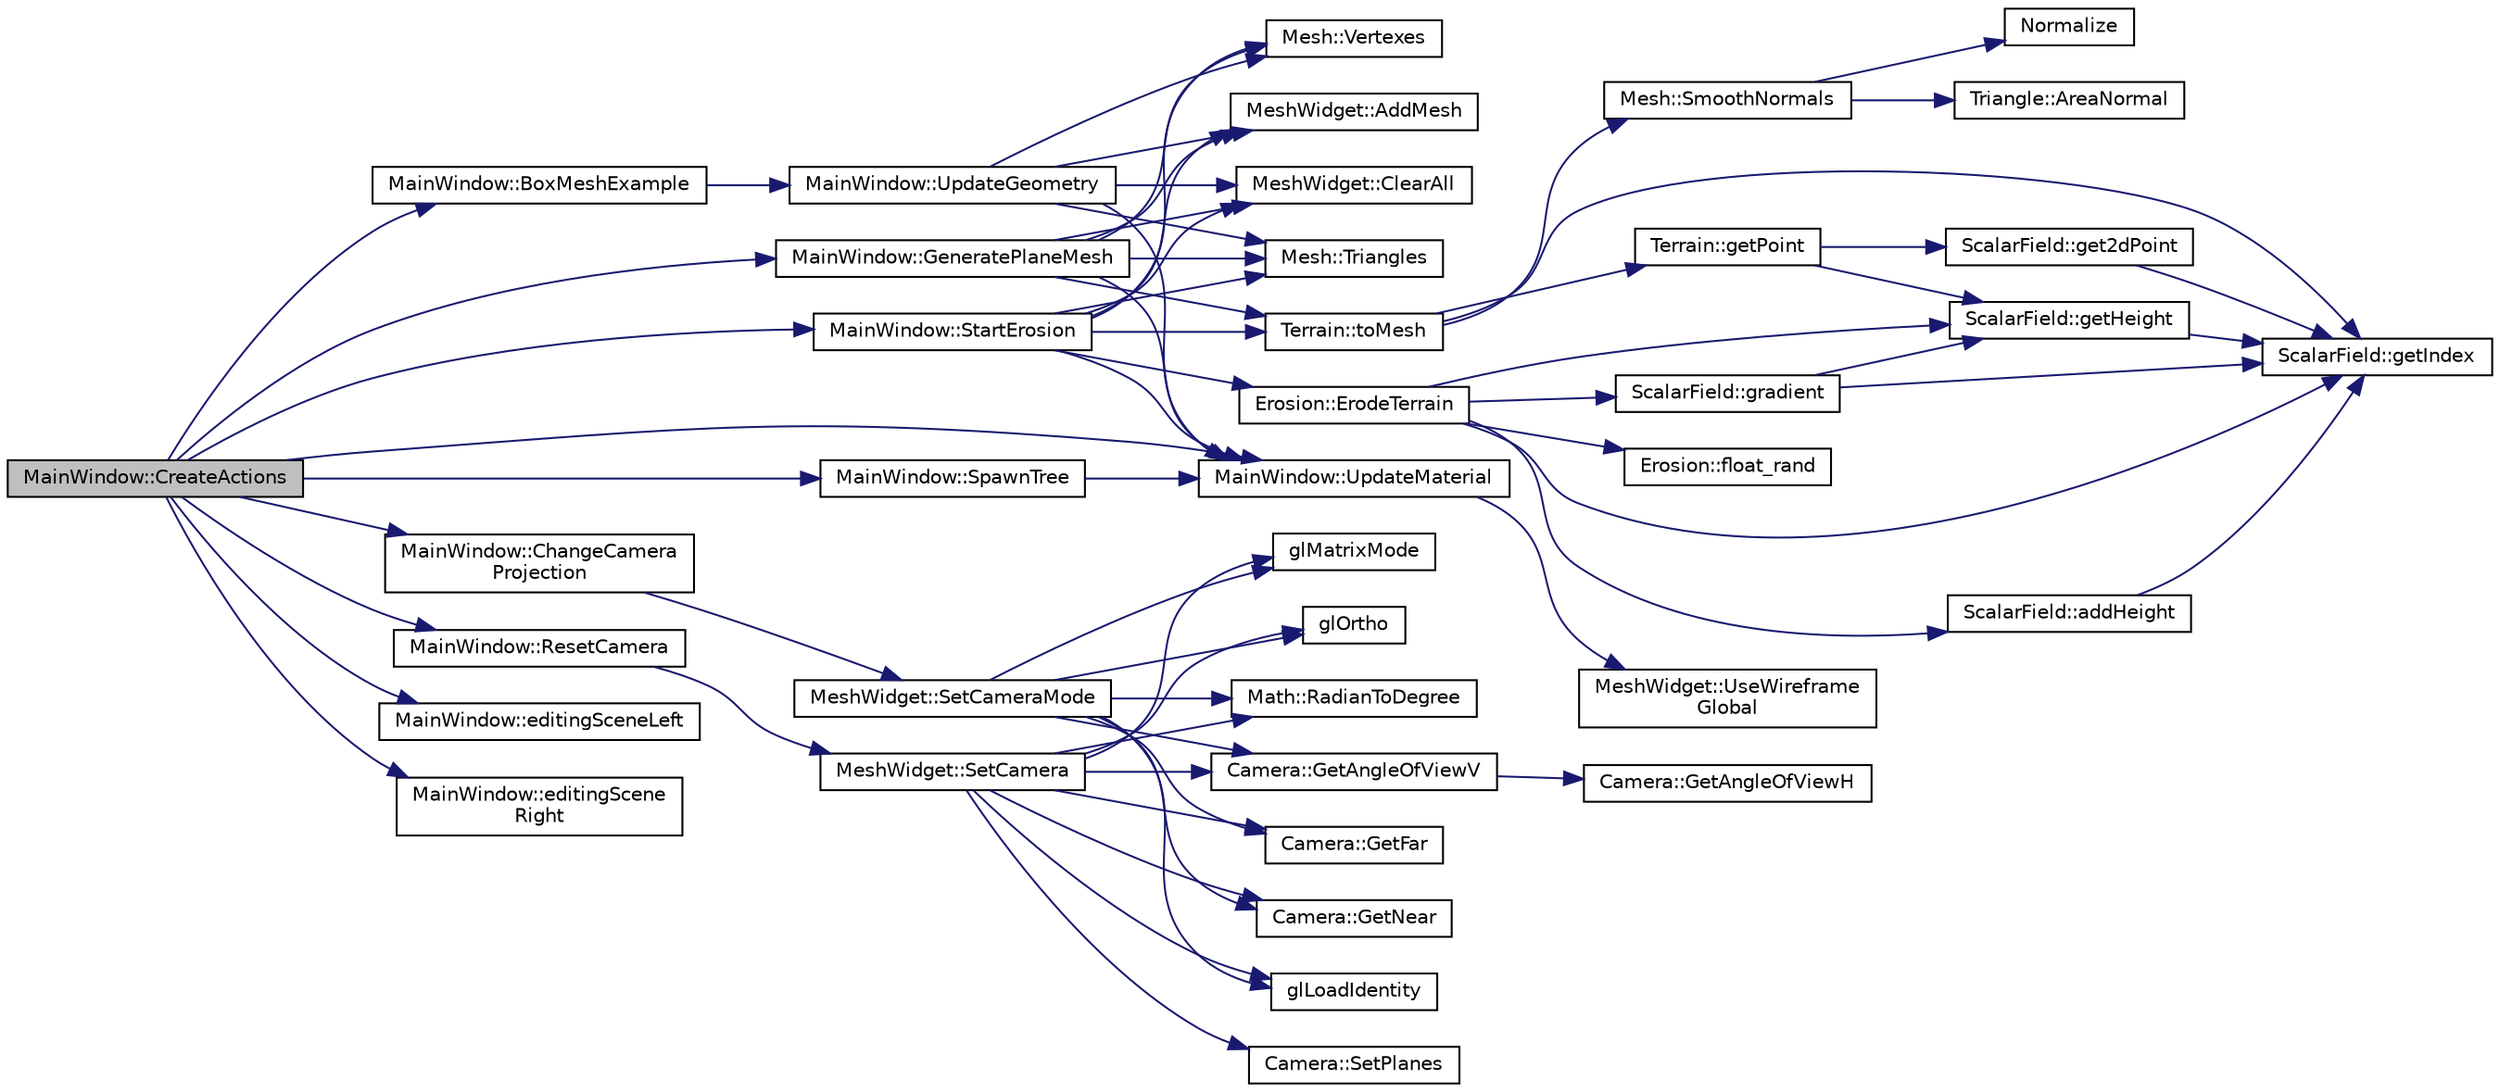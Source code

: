 digraph "MainWindow::CreateActions"
{
 // LATEX_PDF_SIZE
  edge [fontname="Helvetica",fontsize="10",labelfontname="Helvetica",labelfontsize="10"];
  node [fontname="Helvetica",fontsize="10",shape=record];
  rankdir="LR";
  Node1 [label="MainWindow::CreateActions",height=0.2,width=0.4,color="black", fillcolor="grey75", style="filled", fontcolor="black",tooltip=" "];
  Node1 -> Node2 [color="midnightblue",fontsize="10",style="solid",fontname="Helvetica"];
  Node2 [label="MainWindow::BoxMeshExample",height=0.2,width=0.4,color="black", fillcolor="white", style="filled",URL="$class_main_window.html#afd2e7e0264b34ac569661c4c1413b80f",tooltip=" "];
  Node2 -> Node3 [color="midnightblue",fontsize="10",style="solid",fontname="Helvetica"];
  Node3 [label="MainWindow::UpdateGeometry",height=0.2,width=0.4,color="black", fillcolor="white", style="filled",URL="$class_main_window.html#a83076530be71a508d882121ae970063f",tooltip=" "];
  Node3 -> Node4 [color="midnightblue",fontsize="10",style="solid",fontname="Helvetica"];
  Node4 [label="MeshWidget::AddMesh",height=0.2,width=0.4,color="black", fillcolor="white", style="filled",URL="$class_mesh_widget.html#a25e2ac4f7c5150af5913c3494edbdbc6",tooltip="Add a new mesh in the scene."];
  Node3 -> Node5 [color="midnightblue",fontsize="10",style="solid",fontname="Helvetica"];
  Node5 [label="MeshWidget::ClearAll",height=0.2,width=0.4,color="black", fillcolor="white", style="filled",URL="$class_mesh_widget.html#acb3d16bfcc6d4c8e0d888cec02bc9ba6",tooltip="Destroys all mesh objects in the scene."];
  Node3 -> Node6 [color="midnightblue",fontsize="10",style="solid",fontname="Helvetica"];
  Node6 [label="Mesh::Triangles",height=0.2,width=0.4,color="black", fillcolor="white", style="filled",URL="$class_mesh.html#ab7f3f94add95384d89653968688ebb2f",tooltip="Get the number of triangles."];
  Node3 -> Node7 [color="midnightblue",fontsize="10",style="solid",fontname="Helvetica"];
  Node7 [label="MainWindow::UpdateMaterial",height=0.2,width=0.4,color="black", fillcolor="white", style="filled",URL="$class_main_window.html#a4c2cc405cef743090b55975f37eeceae",tooltip=" "];
  Node7 -> Node8 [color="midnightblue",fontsize="10",style="solid",fontname="Helvetica"];
  Node8 [label="MeshWidget::UseWireframe\lGlobal",height=0.2,width=0.4,color="black", fillcolor="white", style="filled",URL="$class_mesh_widget.html#a51cd81908cbc6e3b58b72236009ee563",tooltip="Changes the wireframe render flag for all meshes."];
  Node3 -> Node9 [color="midnightblue",fontsize="10",style="solid",fontname="Helvetica"];
  Node9 [label="Mesh::Vertexes",height=0.2,width=0.4,color="black", fillcolor="white", style="filled",URL="$class_mesh.html#a95961b24205dcbee0a32c2e63626a043",tooltip="Get the number of vertices in the geometry."];
  Node1 -> Node10 [color="midnightblue",fontsize="10",style="solid",fontname="Helvetica"];
  Node10 [label="MainWindow::ChangeCamera\lProjection",height=0.2,width=0.4,color="black", fillcolor="white", style="filled",URL="$class_main_window.html#a2dab4cfb073d2b8a4e08cf5ca399244c",tooltip=" "];
  Node10 -> Node11 [color="midnightblue",fontsize="10",style="solid",fontname="Helvetica"];
  Node11 [label="MeshWidget::SetCameraMode",height=0.2,width=0.4,color="black", fillcolor="white", style="filled",URL="$class_mesh_widget.html#aee199457b27af2efbe3db0e552c1649a",tooltip="Set the camera mode (perspective or orthographic)."];
  Node11 -> Node12 [color="midnightblue",fontsize="10",style="solid",fontname="Helvetica"];
  Node12 [label="Camera::GetAngleOfViewV",height=0.2,width=0.4,color="black", fillcolor="white", style="filled",URL="$class_camera.html#a10e3b183465dd2c7b3d2220684b67389",tooltip="Returns the vertical angle of view."];
  Node12 -> Node13 [color="midnightblue",fontsize="10",style="solid",fontname="Helvetica"];
  Node13 [label="Camera::GetAngleOfViewH",height=0.2,width=0.4,color="black", fillcolor="white", style="filled",URL="$class_camera.html#a3fd16cdcc605617518f8dc50291ff0ab",tooltip="Returns the horizontal angle of view."];
  Node11 -> Node14 [color="midnightblue",fontsize="10",style="solid",fontname="Helvetica"];
  Node14 [label="Camera::GetFar",height=0.2,width=0.4,color="black", fillcolor="white", style="filled",URL="$class_camera.html#a683bba08362123673b442516c5019b6d",tooltip="Get the far distance."];
  Node11 -> Node15 [color="midnightblue",fontsize="10",style="solid",fontname="Helvetica"];
  Node15 [label="Camera::GetNear",height=0.2,width=0.4,color="black", fillcolor="white", style="filled",URL="$class_camera.html#a02dbeff88f9b733b2279fcac243c282c",tooltip="Get the near distance."];
  Node11 -> Node16 [color="midnightblue",fontsize="10",style="solid",fontname="Helvetica"];
  Node16 [label="glLoadIdentity",height=0.2,width=0.4,color="black", fillcolor="white", style="filled",URL="$_g_l_8h.html#ae4d8176aa24fe6d7afcad24d7e582bc6",tooltip=" "];
  Node11 -> Node17 [color="midnightblue",fontsize="10",style="solid",fontname="Helvetica"];
  Node17 [label="glMatrixMode",height=0.2,width=0.4,color="black", fillcolor="white", style="filled",URL="$_g_l_8h.html#abf278d4f613bc04bc94f8acea8f56f15",tooltip=" "];
  Node11 -> Node18 [color="midnightblue",fontsize="10",style="solid",fontname="Helvetica"];
  Node18 [label="glOrtho",height=0.2,width=0.4,color="black", fillcolor="white", style="filled",URL="$_g_l_8h.html#a4594f62a506347e3601bb057da595997",tooltip=" "];
  Node11 -> Node19 [color="midnightblue",fontsize="10",style="solid",fontname="Helvetica"];
  Node19 [label="Math::RadianToDegree",height=0.2,width=0.4,color="black", fillcolor="white", style="filled",URL="$class_math.html#adb7bf9d2b1cccf1bd33f0d8f46f37f70",tooltip="Convert radian to degrees."];
  Node1 -> Node20 [color="midnightblue",fontsize="10",style="solid",fontname="Helvetica"];
  Node20 [label="MainWindow::editingSceneLeft",height=0.2,width=0.4,color="black", fillcolor="white", style="filled",URL="$class_main_window.html#a172ea18a2a05ead1d20084e6d64f903f",tooltip=" "];
  Node1 -> Node21 [color="midnightblue",fontsize="10",style="solid",fontname="Helvetica"];
  Node21 [label="MainWindow::editingScene\lRight",height=0.2,width=0.4,color="black", fillcolor="white", style="filled",URL="$class_main_window.html#ac4a608002238c73622c6bc43cad3a47f",tooltip=" "];
  Node1 -> Node22 [color="midnightblue",fontsize="10",style="solid",fontname="Helvetica"];
  Node22 [label="MainWindow::GeneratePlaneMesh",height=0.2,width=0.4,color="black", fillcolor="white", style="filled",URL="$class_main_window.html#a1f1013567a6b45b341c6d5ba7de80b93",tooltip=" "];
  Node22 -> Node4 [color="midnightblue",fontsize="10",style="solid",fontname="Helvetica"];
  Node22 -> Node5 [color="midnightblue",fontsize="10",style="solid",fontname="Helvetica"];
  Node22 -> Node23 [color="midnightblue",fontsize="10",style="solid",fontname="Helvetica"];
  Node23 [label="Terrain::toMesh",height=0.2,width=0.4,color="black", fillcolor="white", style="filled",URL="$class_terrain.html#ae2c8483d3142a7cad048760653bdb3f6",tooltip=" "];
  Node23 -> Node24 [color="midnightblue",fontsize="10",style="solid",fontname="Helvetica"];
  Node24 [label="ScalarField::getIndex",height=0.2,width=0.4,color="black", fillcolor="white", style="filled",URL="$class_scalar_field.html#a3cf872fb00961a510376e953fe9e273a",tooltip=" "];
  Node23 -> Node25 [color="midnightblue",fontsize="10",style="solid",fontname="Helvetica"];
  Node25 [label="Terrain::getPoint",height=0.2,width=0.4,color="black", fillcolor="white", style="filled",URL="$class_terrain.html#ae3342d7ca241f0476f23c0d836f99211",tooltip=" "];
  Node25 -> Node26 [color="midnightblue",fontsize="10",style="solid",fontname="Helvetica"];
  Node26 [label="ScalarField::get2dPoint",height=0.2,width=0.4,color="black", fillcolor="white", style="filled",URL="$class_scalar_field.html#a1105da27af301dfbb9d54ce9a3c650cb",tooltip=" "];
  Node26 -> Node24 [color="midnightblue",fontsize="10",style="solid",fontname="Helvetica"];
  Node25 -> Node27 [color="midnightblue",fontsize="10",style="solid",fontname="Helvetica"];
  Node27 [label="ScalarField::getHeight",height=0.2,width=0.4,color="black", fillcolor="white", style="filled",URL="$class_scalar_field.html#a496c6dbf5b28cdfdfea2f341d52ad171",tooltip=" "];
  Node27 -> Node24 [color="midnightblue",fontsize="10",style="solid",fontname="Helvetica"];
  Node23 -> Node28 [color="midnightblue",fontsize="10",style="solid",fontname="Helvetica"];
  Node28 [label="Mesh::SmoothNormals",height=0.2,width=0.4,color="black", fillcolor="white", style="filled",URL="$class_mesh.html#a45ebd6b75547376beda88a9044115c38",tooltip="Smooth the normals of the mesh."];
  Node28 -> Node29 [color="midnightblue",fontsize="10",style="solid",fontname="Helvetica"];
  Node29 [label="Triangle::AreaNormal",height=0.2,width=0.4,color="black", fillcolor="white", style="filled",URL="$class_triangle.html#a557f329864e28fa75964f2a6d308fb03",tooltip="Compute the normal vector of the triangle, and scale the normal using its area."];
  Node28 -> Node30 [color="midnightblue",fontsize="10",style="solid",fontname="Helvetica"];
  Node30 [label="Normalize",height=0.2,width=0.4,color="black", fillcolor="white", style="filled",URL="$evector_8cpp.html#a08e0df2df7e0b436e2793e4dc1204f2c",tooltip="Normalize a vector, computing the inverse of its norm and scaling the components."];
  Node22 -> Node6 [color="midnightblue",fontsize="10",style="solid",fontname="Helvetica"];
  Node22 -> Node7 [color="midnightblue",fontsize="10",style="solid",fontname="Helvetica"];
  Node22 -> Node9 [color="midnightblue",fontsize="10",style="solid",fontname="Helvetica"];
  Node1 -> Node31 [color="midnightblue",fontsize="10",style="solid",fontname="Helvetica"];
  Node31 [label="MainWindow::ResetCamera",height=0.2,width=0.4,color="black", fillcolor="white", style="filled",URL="$class_main_window.html#adcb5ac68978bf204fbf1610ae6347eae",tooltip=" "];
  Node31 -> Node32 [color="midnightblue",fontsize="10",style="solid",fontname="Helvetica"];
  Node32 [label="MeshWidget::SetCamera",height=0.2,width=0.4,color="black", fillcolor="white", style="filled",URL="$class_mesh_widget.html#a069a5373e7200ca6aa0a036b0a5b2a37",tooltip="Set the camera for the widget."];
  Node32 -> Node12 [color="midnightblue",fontsize="10",style="solid",fontname="Helvetica"];
  Node32 -> Node14 [color="midnightblue",fontsize="10",style="solid",fontname="Helvetica"];
  Node32 -> Node15 [color="midnightblue",fontsize="10",style="solid",fontname="Helvetica"];
  Node32 -> Node16 [color="midnightblue",fontsize="10",style="solid",fontname="Helvetica"];
  Node32 -> Node17 [color="midnightblue",fontsize="10",style="solid",fontname="Helvetica"];
  Node32 -> Node18 [color="midnightblue",fontsize="10",style="solid",fontname="Helvetica"];
  Node32 -> Node19 [color="midnightblue",fontsize="10",style="solid",fontname="Helvetica"];
  Node32 -> Node33 [color="midnightblue",fontsize="10",style="solid",fontname="Helvetica"];
  Node33 [label="Camera::SetPlanes",height=0.2,width=0.4,color="black", fillcolor="white", style="filled",URL="$class_camera.html#a30aca50ca06fba92311862c705c8ed54",tooltip="Set the near and far planes."];
  Node1 -> Node34 [color="midnightblue",fontsize="10",style="solid",fontname="Helvetica"];
  Node34 [label="MainWindow::SpawnTree",height=0.2,width=0.4,color="black", fillcolor="white", style="filled",URL="$class_main_window.html#ae316e36c463bd8893ddbdbea7f0a05da",tooltip=" "];
  Node34 -> Node7 [color="midnightblue",fontsize="10",style="solid",fontname="Helvetica"];
  Node1 -> Node35 [color="midnightblue",fontsize="10",style="solid",fontname="Helvetica"];
  Node35 [label="MainWindow::StartErosion",height=0.2,width=0.4,color="black", fillcolor="white", style="filled",URL="$class_main_window.html#a493ef90e80c07d6b8c86580de3bfd77f",tooltip=" "];
  Node35 -> Node4 [color="midnightblue",fontsize="10",style="solid",fontname="Helvetica"];
  Node35 -> Node5 [color="midnightblue",fontsize="10",style="solid",fontname="Helvetica"];
  Node35 -> Node36 [color="midnightblue",fontsize="10",style="solid",fontname="Helvetica"];
  Node36 [label="Erosion::ErodeTerrain",height=0.2,width=0.4,color="black", fillcolor="white", style="filled",URL="$class_erosion.html#ae3bcb322d3217b7f4ae6443556f2ab6c",tooltip="this is the Erosion class definition, it basically applies the erosion parameters on the terrain"];
  Node36 -> Node37 [color="midnightblue",fontsize="10",style="solid",fontname="Helvetica"];
  Node37 [label="ScalarField::addHeight",height=0.2,width=0.4,color="black", fillcolor="white", style="filled",URL="$class_scalar_field.html#a020b04292822a3d0f24f1cfb32d1018e",tooltip=" "];
  Node37 -> Node24 [color="midnightblue",fontsize="10",style="solid",fontname="Helvetica"];
  Node36 -> Node38 [color="midnightblue",fontsize="10",style="solid",fontname="Helvetica"];
  Node38 [label="Erosion::float_rand",height=0.2,width=0.4,color="black", fillcolor="white", style="filled",URL="$class_erosion.html#afc9e70b808ad8134ad571ee599d9764f",tooltip="assigns a random position to the droplet."];
  Node36 -> Node27 [color="midnightblue",fontsize="10",style="solid",fontname="Helvetica"];
  Node36 -> Node24 [color="midnightblue",fontsize="10",style="solid",fontname="Helvetica"];
  Node36 -> Node39 [color="midnightblue",fontsize="10",style="solid",fontname="Helvetica"];
  Node39 [label="ScalarField::gradient",height=0.2,width=0.4,color="black", fillcolor="white", style="filled",URL="$class_scalar_field.html#a914988961f121085b0f5b3b6011da5c1",tooltip=" "];
  Node39 -> Node27 [color="midnightblue",fontsize="10",style="solid",fontname="Helvetica"];
  Node39 -> Node24 [color="midnightblue",fontsize="10",style="solid",fontname="Helvetica"];
  Node35 -> Node23 [color="midnightblue",fontsize="10",style="solid",fontname="Helvetica"];
  Node35 -> Node6 [color="midnightblue",fontsize="10",style="solid",fontname="Helvetica"];
  Node35 -> Node7 [color="midnightblue",fontsize="10",style="solid",fontname="Helvetica"];
  Node35 -> Node9 [color="midnightblue",fontsize="10",style="solid",fontname="Helvetica"];
  Node1 -> Node7 [color="midnightblue",fontsize="10",style="solid",fontname="Helvetica"];
}
